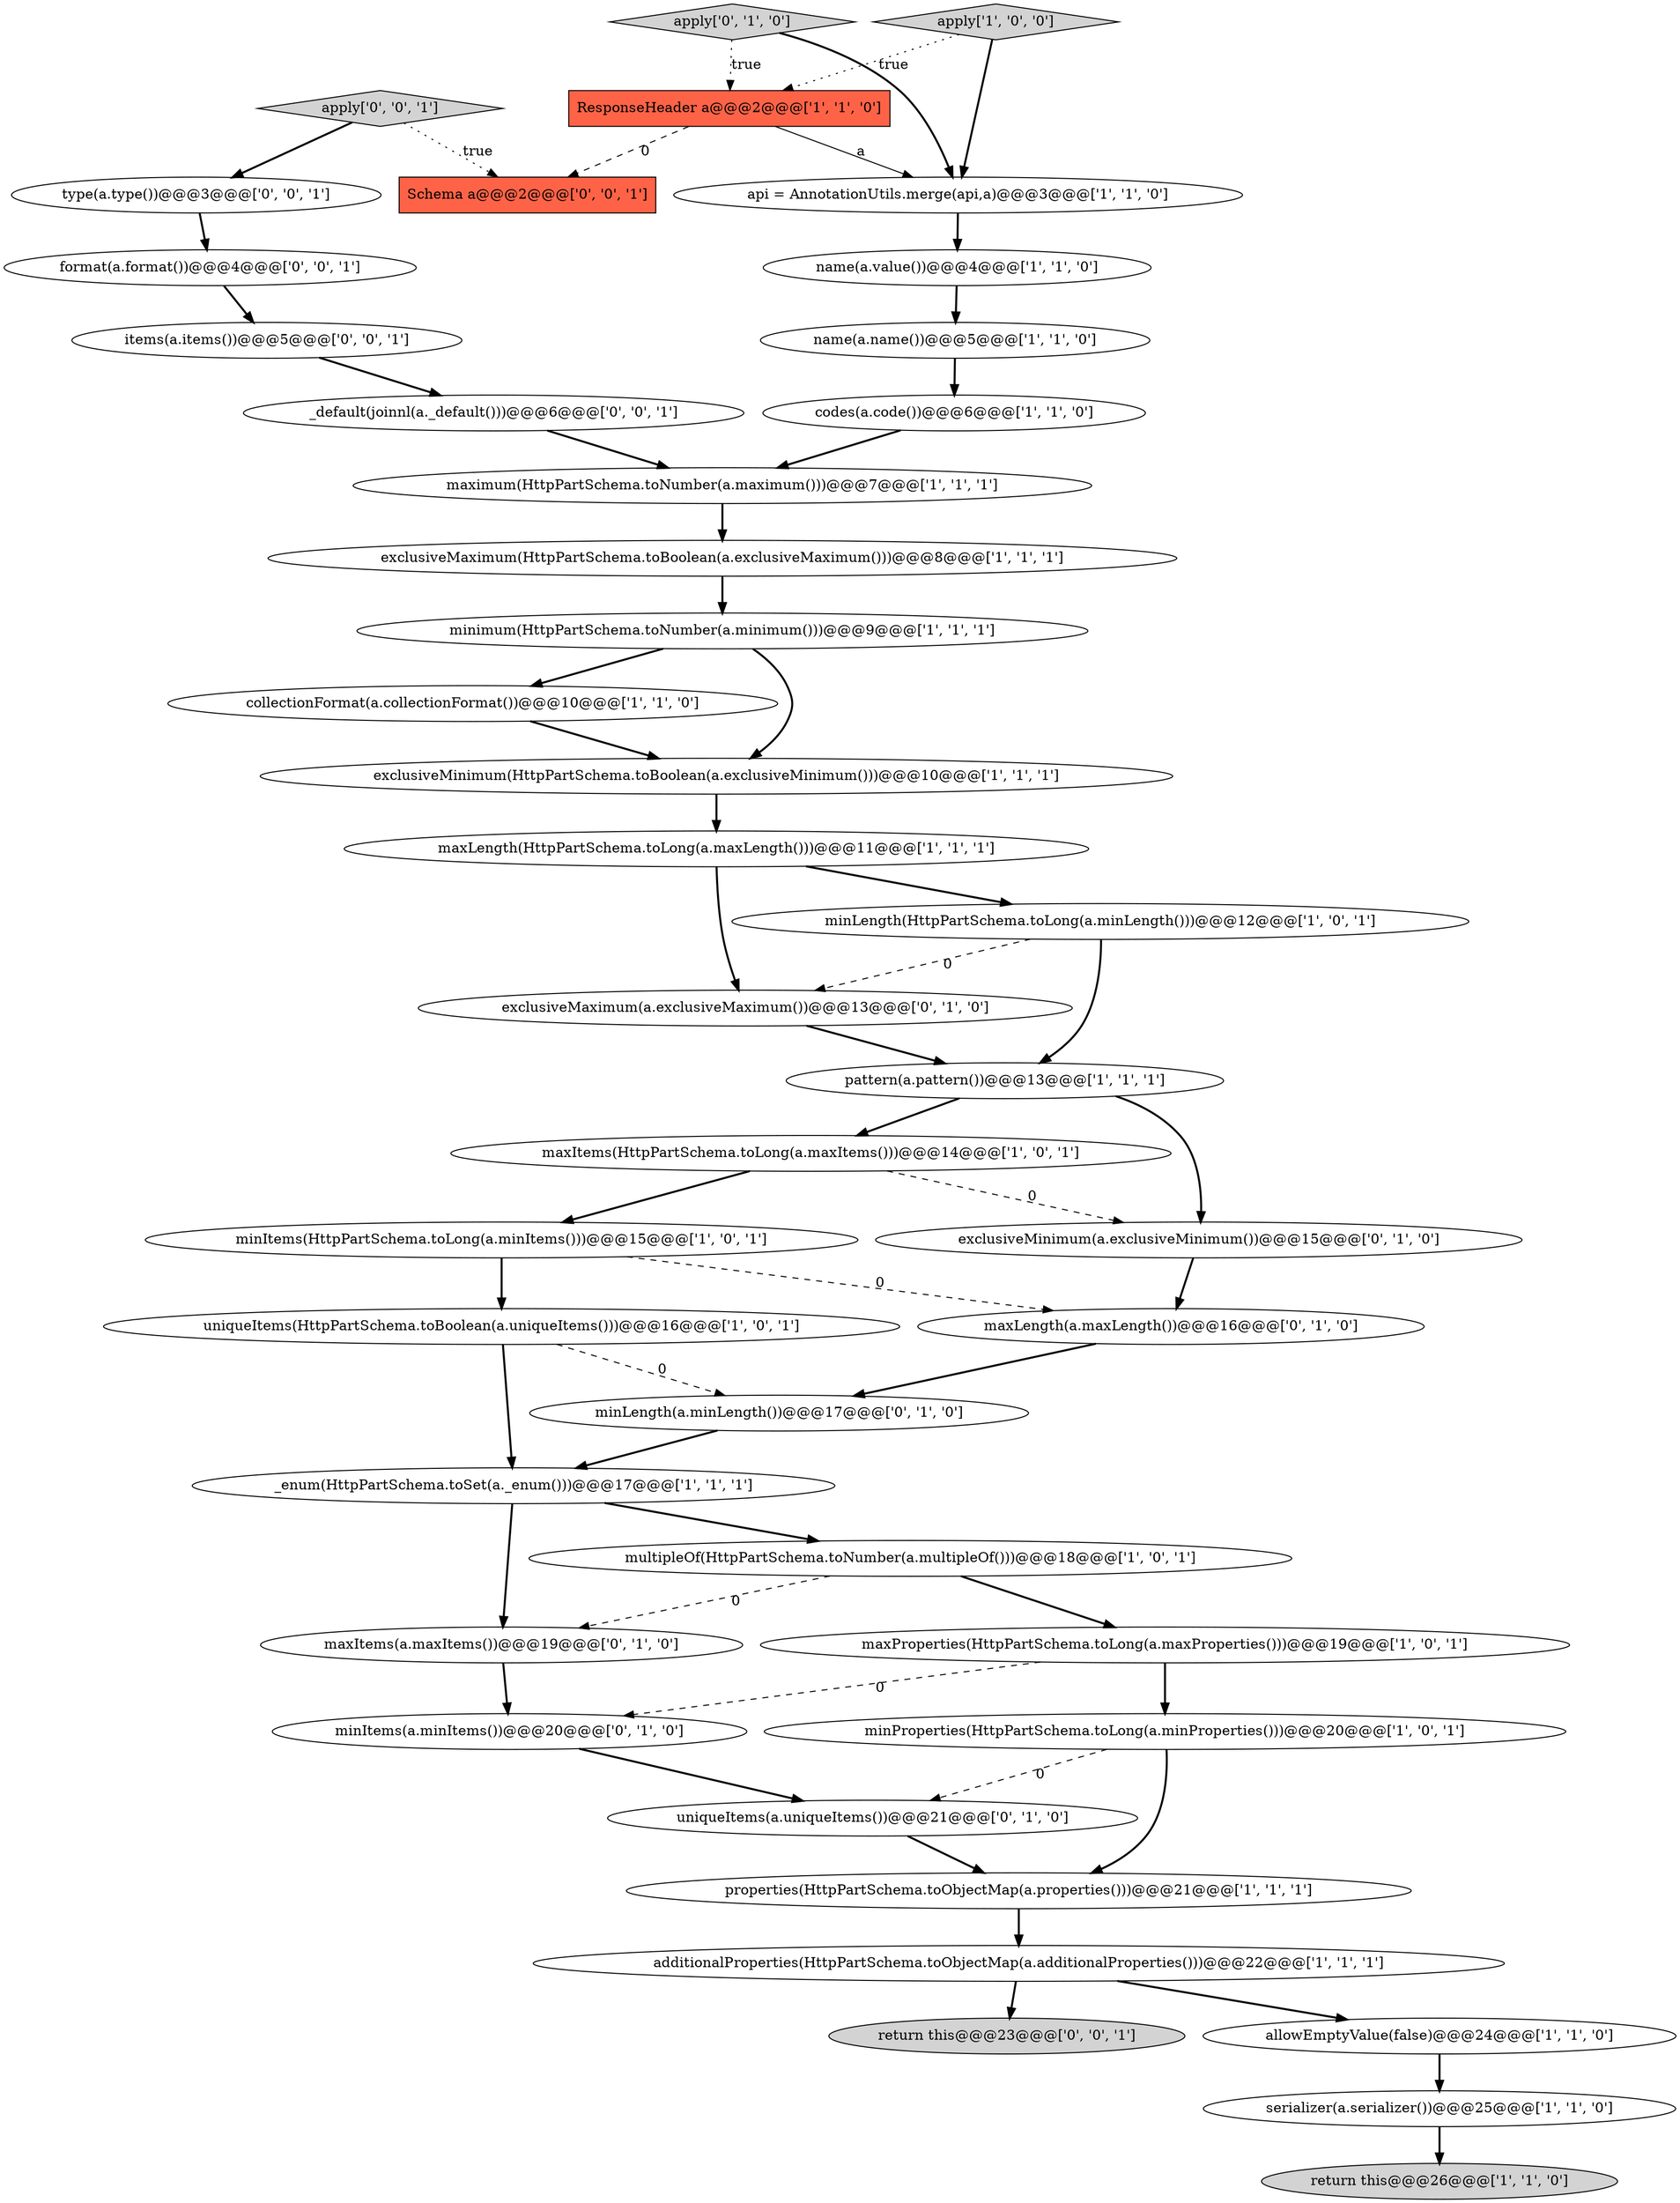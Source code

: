 digraph {
3 [style = filled, label = "exclusiveMaximum(HttpPartSchema.toBoolean(a.exclusiveMaximum()))@@@8@@@['1', '1', '1']", fillcolor = white, shape = ellipse image = "AAA0AAABBB1BBB"];
37 [style = filled, label = "_default(joinnl(a._default()))@@@6@@@['0', '0', '1']", fillcolor = white, shape = ellipse image = "AAA0AAABBB3BBB"];
8 [style = filled, label = "maxItems(HttpPartSchema.toLong(a.maxItems()))@@@14@@@['1', '0', '1']", fillcolor = white, shape = ellipse image = "AAA0AAABBB1BBB"];
20 [style = filled, label = "collectionFormat(a.collectionFormat())@@@10@@@['1', '1', '0']", fillcolor = white, shape = ellipse image = "AAA0AAABBB1BBB"];
26 [style = filled, label = "apply['0', '1', '0']", fillcolor = lightgray, shape = diamond image = "AAA0AAABBB2BBB"];
23 [style = filled, label = "exclusiveMinimum(HttpPartSchema.toBoolean(a.exclusiveMinimum()))@@@10@@@['1', '1', '1']", fillcolor = white, shape = ellipse image = "AAA0AAABBB1BBB"];
28 [style = filled, label = "maxItems(a.maxItems())@@@19@@@['0', '1', '0']", fillcolor = white, shape = ellipse image = "AAA1AAABBB2BBB"];
0 [style = filled, label = "minProperties(HttpPartSchema.toLong(a.minProperties()))@@@20@@@['1', '0', '1']", fillcolor = white, shape = ellipse image = "AAA0AAABBB1BBB"];
24 [style = filled, label = "minItems(HttpPartSchema.toLong(a.minItems()))@@@15@@@['1', '0', '1']", fillcolor = white, shape = ellipse image = "AAA0AAABBB1BBB"];
32 [style = filled, label = "exclusiveMaximum(a.exclusiveMaximum())@@@13@@@['0', '1', '0']", fillcolor = white, shape = ellipse image = "AAA1AAABBB2BBB"];
14 [style = filled, label = "name(a.name())@@@5@@@['1', '1', '0']", fillcolor = white, shape = ellipse image = "AAA0AAABBB1BBB"];
36 [style = filled, label = "apply['0', '0', '1']", fillcolor = lightgray, shape = diamond image = "AAA0AAABBB3BBB"];
35 [style = filled, label = "format(a.format())@@@4@@@['0', '0', '1']", fillcolor = white, shape = ellipse image = "AAA0AAABBB3BBB"];
13 [style = filled, label = "ResponseHeader a@@@2@@@['1', '1', '0']", fillcolor = tomato, shape = box image = "AAA0AAABBB1BBB"];
21 [style = filled, label = "multipleOf(HttpPartSchema.toNumber(a.multipleOf()))@@@18@@@['1', '0', '1']", fillcolor = white, shape = ellipse image = "AAA0AAABBB1BBB"];
18 [style = filled, label = "maxProperties(HttpPartSchema.toLong(a.maxProperties()))@@@19@@@['1', '0', '1']", fillcolor = white, shape = ellipse image = "AAA0AAABBB1BBB"];
4 [style = filled, label = "_enum(HttpPartSchema.toSet(a._enum()))@@@17@@@['1', '1', '1']", fillcolor = white, shape = ellipse image = "AAA0AAABBB1BBB"];
16 [style = filled, label = "minimum(HttpPartSchema.toNumber(a.minimum()))@@@9@@@['1', '1', '1']", fillcolor = white, shape = ellipse image = "AAA0AAABBB1BBB"];
6 [style = filled, label = "properties(HttpPartSchema.toObjectMap(a.properties()))@@@21@@@['1', '1', '1']", fillcolor = white, shape = ellipse image = "AAA0AAABBB1BBB"];
27 [style = filled, label = "maxLength(a.maxLength())@@@16@@@['0', '1', '0']", fillcolor = white, shape = ellipse image = "AAA1AAABBB2BBB"];
22 [style = filled, label = "maximum(HttpPartSchema.toNumber(a.maximum()))@@@7@@@['1', '1', '1']", fillcolor = white, shape = ellipse image = "AAA0AAABBB1BBB"];
34 [style = filled, label = "type(a.type())@@@3@@@['0', '0', '1']", fillcolor = white, shape = ellipse image = "AAA0AAABBB3BBB"];
30 [style = filled, label = "minLength(a.minLength())@@@17@@@['0', '1', '0']", fillcolor = white, shape = ellipse image = "AAA1AAABBB2BBB"];
15 [style = filled, label = "apply['1', '0', '0']", fillcolor = lightgray, shape = diamond image = "AAA0AAABBB1BBB"];
39 [style = filled, label = "return this@@@23@@@['0', '0', '1']", fillcolor = lightgray, shape = ellipse image = "AAA0AAABBB3BBB"];
25 [style = filled, label = "minLength(HttpPartSchema.toLong(a.minLength()))@@@12@@@['1', '0', '1']", fillcolor = white, shape = ellipse image = "AAA0AAABBB1BBB"];
9 [style = filled, label = "maxLength(HttpPartSchema.toLong(a.maxLength()))@@@11@@@['1', '1', '1']", fillcolor = white, shape = ellipse image = "AAA0AAABBB1BBB"];
7 [style = filled, label = "api = AnnotationUtils.merge(api,a)@@@3@@@['1', '1', '0']", fillcolor = white, shape = ellipse image = "AAA0AAABBB1BBB"];
29 [style = filled, label = "exclusiveMinimum(a.exclusiveMinimum())@@@15@@@['0', '1', '0']", fillcolor = white, shape = ellipse image = "AAA1AAABBB2BBB"];
40 [style = filled, label = "items(a.items())@@@5@@@['0', '0', '1']", fillcolor = white, shape = ellipse image = "AAA0AAABBB3BBB"];
17 [style = filled, label = "uniqueItems(HttpPartSchema.toBoolean(a.uniqueItems()))@@@16@@@['1', '0', '1']", fillcolor = white, shape = ellipse image = "AAA0AAABBB1BBB"];
10 [style = filled, label = "serializer(a.serializer())@@@25@@@['1', '1', '0']", fillcolor = white, shape = ellipse image = "AAA0AAABBB1BBB"];
12 [style = filled, label = "additionalProperties(HttpPartSchema.toObjectMap(a.additionalProperties()))@@@22@@@['1', '1', '1']", fillcolor = white, shape = ellipse image = "AAA0AAABBB1BBB"];
31 [style = filled, label = "minItems(a.minItems())@@@20@@@['0', '1', '0']", fillcolor = white, shape = ellipse image = "AAA1AAABBB2BBB"];
1 [style = filled, label = "name(a.value())@@@4@@@['1', '1', '0']", fillcolor = white, shape = ellipse image = "AAA0AAABBB1BBB"];
5 [style = filled, label = "pattern(a.pattern())@@@13@@@['1', '1', '1']", fillcolor = white, shape = ellipse image = "AAA0AAABBB1BBB"];
33 [style = filled, label = "uniqueItems(a.uniqueItems())@@@21@@@['0', '1', '0']", fillcolor = white, shape = ellipse image = "AAA1AAABBB2BBB"];
19 [style = filled, label = "allowEmptyValue(false)@@@24@@@['1', '1', '0']", fillcolor = white, shape = ellipse image = "AAA0AAABBB1BBB"];
11 [style = filled, label = "codes(a.code())@@@6@@@['1', '1', '0']", fillcolor = white, shape = ellipse image = "AAA0AAABBB1BBB"];
2 [style = filled, label = "return this@@@26@@@['1', '1', '0']", fillcolor = lightgray, shape = ellipse image = "AAA0AAABBB1BBB"];
38 [style = filled, label = "Schema a@@@2@@@['0', '0', '1']", fillcolor = tomato, shape = box image = "AAA0AAABBB3BBB"];
0->6 [style = bold, label=""];
28->31 [style = bold, label=""];
36->38 [style = dotted, label="true"];
35->40 [style = bold, label=""];
20->23 [style = bold, label=""];
23->9 [style = bold, label=""];
11->22 [style = bold, label=""];
12->39 [style = bold, label=""];
29->27 [style = bold, label=""];
19->10 [style = bold, label=""];
5->8 [style = bold, label=""];
10->2 [style = bold, label=""];
15->13 [style = dotted, label="true"];
0->33 [style = dashed, label="0"];
32->5 [style = bold, label=""];
22->3 [style = bold, label=""];
24->27 [style = dashed, label="0"];
24->17 [style = bold, label=""];
26->13 [style = dotted, label="true"];
8->29 [style = dashed, label="0"];
14->11 [style = bold, label=""];
1->14 [style = bold, label=""];
15->7 [style = bold, label=""];
33->6 [style = bold, label=""];
17->30 [style = dashed, label="0"];
17->4 [style = bold, label=""];
4->28 [style = bold, label=""];
25->32 [style = dashed, label="0"];
13->7 [style = solid, label="a"];
25->5 [style = bold, label=""];
16->23 [style = bold, label=""];
21->18 [style = bold, label=""];
36->34 [style = bold, label=""];
12->19 [style = bold, label=""];
27->30 [style = bold, label=""];
40->37 [style = bold, label=""];
6->12 [style = bold, label=""];
30->4 [style = bold, label=""];
5->29 [style = bold, label=""];
21->28 [style = dashed, label="0"];
16->20 [style = bold, label=""];
26->7 [style = bold, label=""];
18->31 [style = dashed, label="0"];
37->22 [style = bold, label=""];
9->32 [style = bold, label=""];
7->1 [style = bold, label=""];
3->16 [style = bold, label=""];
8->24 [style = bold, label=""];
9->25 [style = bold, label=""];
34->35 [style = bold, label=""];
31->33 [style = bold, label=""];
4->21 [style = bold, label=""];
13->38 [style = dashed, label="0"];
18->0 [style = bold, label=""];
}
